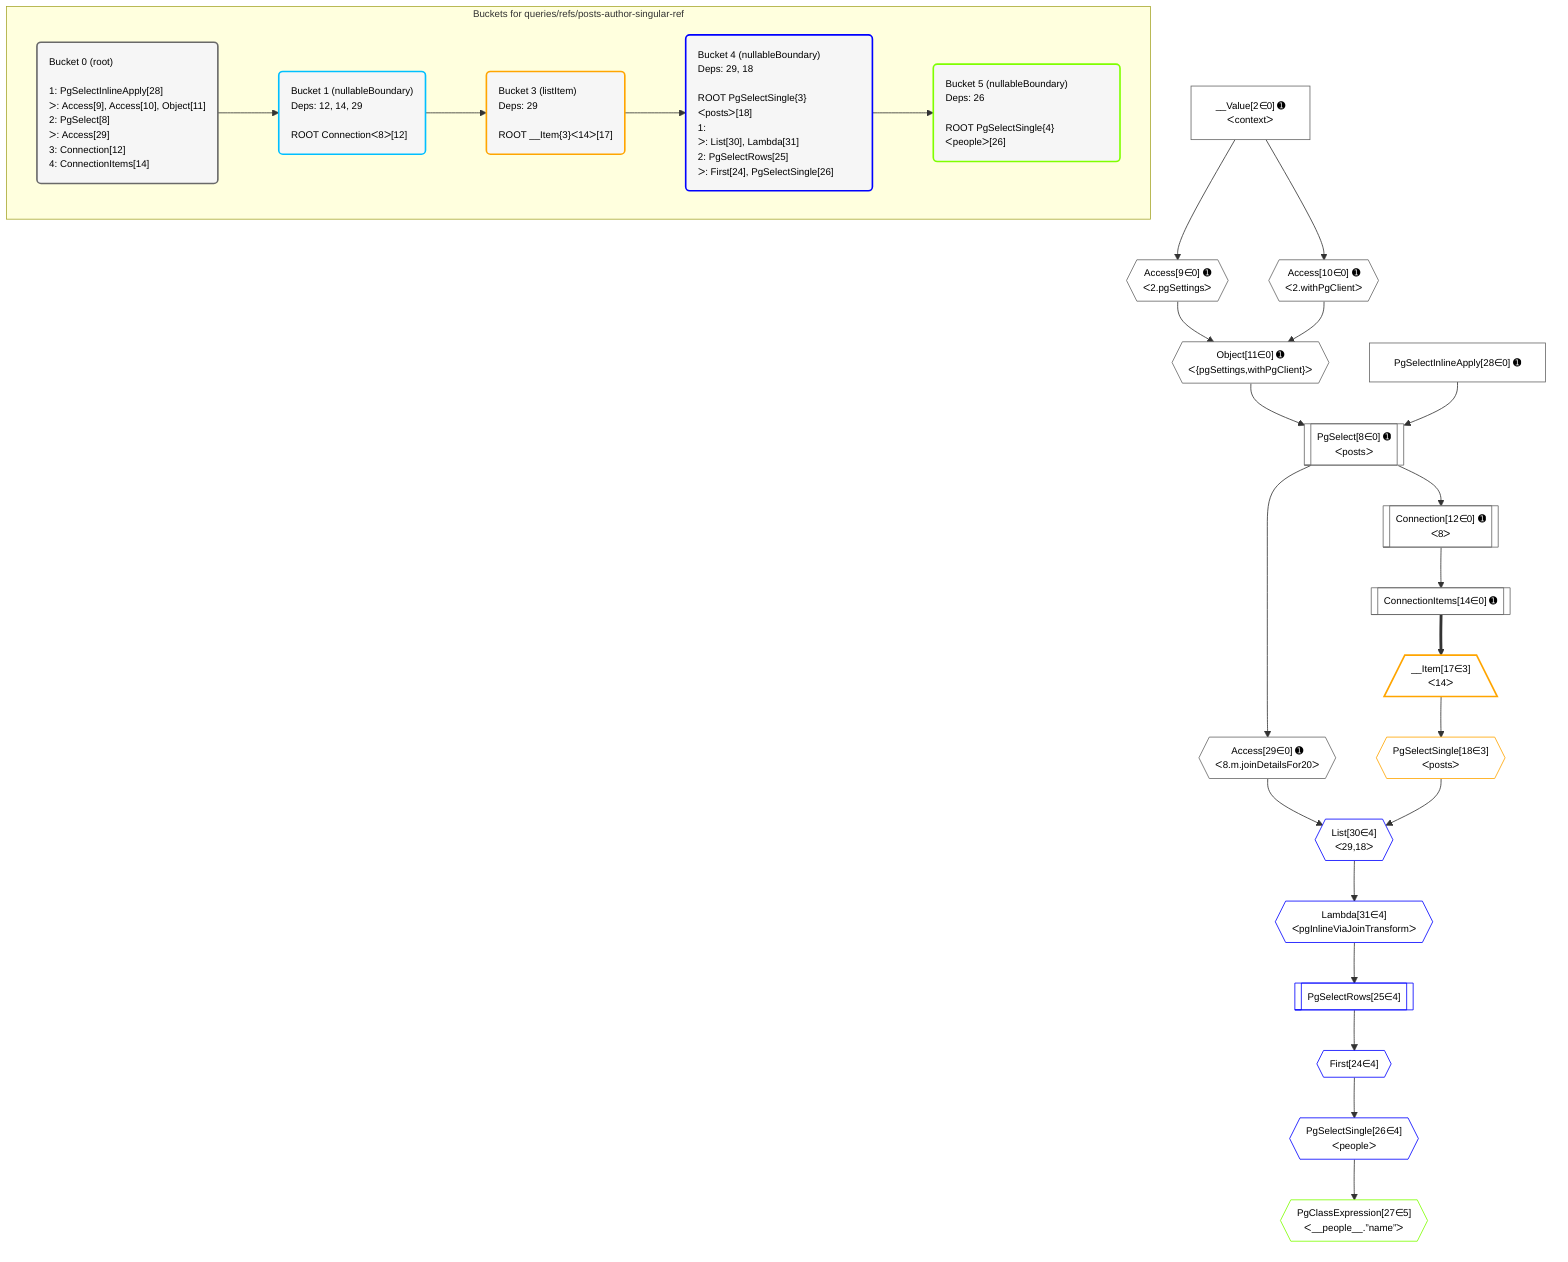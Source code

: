 %%{init: {'themeVariables': { 'fontSize': '12px'}}}%%
graph TD
    classDef path fill:#eee,stroke:#000,color:#000
    classDef plan fill:#fff,stroke-width:1px,color:#000
    classDef itemplan fill:#fff,stroke-width:2px,color:#000
    classDef unbatchedplan fill:#dff,stroke-width:1px,color:#000
    classDef sideeffectplan fill:#fcc,stroke-width:2px,color:#000
    classDef bucket fill:#f6f6f6,color:#000,stroke-width:2px,text-align:left

    subgraph "Buckets for queries/refs/posts-author-singular-ref"
    Bucket0("Bucket 0 (root)<br /><br />1: PgSelectInlineApply[28]<br />ᐳ: Access[9], Access[10], Object[11]<br />2: PgSelect[8]<br />ᐳ: Access[29]<br />3: Connection[12]<br />4: ConnectionItems[14]"):::bucket
    Bucket1("Bucket 1 (nullableBoundary)<br />Deps: 12, 14, 29<br /><br />ROOT Connectionᐸ8ᐳ[12]"):::bucket
    Bucket3("Bucket 3 (listItem)<br />Deps: 29<br /><br />ROOT __Item{3}ᐸ14ᐳ[17]"):::bucket
    Bucket4("Bucket 4 (nullableBoundary)<br />Deps: 29, 18<br /><br />ROOT PgSelectSingle{3}ᐸpostsᐳ[18]<br />1: <br />ᐳ: List[30], Lambda[31]<br />2: PgSelectRows[25]<br />ᐳ: First[24], PgSelectSingle[26]"):::bucket
    Bucket5("Bucket 5 (nullableBoundary)<br />Deps: 26<br /><br />ROOT PgSelectSingle{4}ᐸpeopleᐳ[26]"):::bucket
    end
    Bucket0 --> Bucket1
    Bucket1 --> Bucket3
    Bucket3 --> Bucket4
    Bucket4 --> Bucket5

    %% plan dependencies
    PgSelect8[["PgSelect[8∈0] ➊<br />ᐸpostsᐳ"]]:::plan
    Object11{{"Object[11∈0] ➊<br />ᐸ{pgSettings,withPgClient}ᐳ"}}:::plan
    PgSelectInlineApply28["PgSelectInlineApply[28∈0] ➊"]:::plan
    Object11 & PgSelectInlineApply28 --> PgSelect8
    Access9{{"Access[9∈0] ➊<br />ᐸ2.pgSettingsᐳ"}}:::plan
    Access10{{"Access[10∈0] ➊<br />ᐸ2.withPgClientᐳ"}}:::plan
    Access9 & Access10 --> Object11
    __Value2["__Value[2∈0] ➊<br />ᐸcontextᐳ"]:::plan
    __Value2 --> Access9
    __Value2 --> Access10
    Connection12[["Connection[12∈0] ➊<br />ᐸ8ᐳ"]]:::plan
    PgSelect8 --> Connection12
    ConnectionItems14[["ConnectionItems[14∈0] ➊"]]:::plan
    Connection12 --> ConnectionItems14
    Access29{{"Access[29∈0] ➊<br />ᐸ8.m.joinDetailsFor20ᐳ"}}:::plan
    PgSelect8 --> Access29
    __Item17[/"__Item[17∈3]<br />ᐸ14ᐳ"\]:::itemplan
    ConnectionItems14 ==> __Item17
    PgSelectSingle18{{"PgSelectSingle[18∈3]<br />ᐸpostsᐳ"}}:::plan
    __Item17 --> PgSelectSingle18
    List30{{"List[30∈4]<br />ᐸ29,18ᐳ"}}:::plan
    Access29 & PgSelectSingle18 --> List30
    First24{{"First[24∈4]"}}:::plan
    PgSelectRows25[["PgSelectRows[25∈4]"]]:::plan
    PgSelectRows25 --> First24
    Lambda31{{"Lambda[31∈4]<br />ᐸpgInlineViaJoinTransformᐳ"}}:::plan
    Lambda31 --> PgSelectRows25
    PgSelectSingle26{{"PgSelectSingle[26∈4]<br />ᐸpeopleᐳ"}}:::plan
    First24 --> PgSelectSingle26
    List30 --> Lambda31
    PgClassExpression27{{"PgClassExpression[27∈5]<br />ᐸ__people__.”name”ᐳ"}}:::plan
    PgSelectSingle26 --> PgClassExpression27

    %% define steps
    classDef bucket0 stroke:#696969
    class Bucket0,__Value2,PgSelect8,Access9,Access10,Object11,Connection12,ConnectionItems14,PgSelectInlineApply28,Access29 bucket0
    classDef bucket1 stroke:#00bfff
    class Bucket1 bucket1
    classDef bucket3 stroke:#ffa500
    class Bucket3,__Item17,PgSelectSingle18 bucket3
    classDef bucket4 stroke:#0000ff
    class Bucket4,First24,PgSelectRows25,PgSelectSingle26,List30,Lambda31 bucket4
    classDef bucket5 stroke:#7fff00
    class Bucket5,PgClassExpression27 bucket5